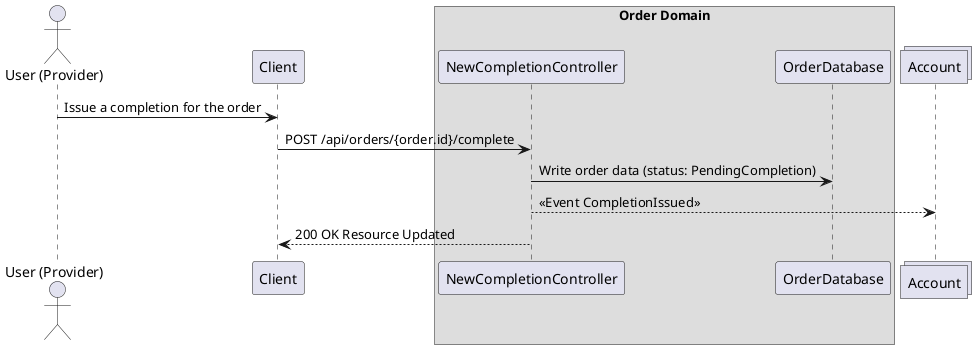 @startuml [Sequence] Issue Order

actor "User (Provider)" as User
participant Client as Client

box "Order Domain"
participant NewCompletionController
participant OrderDatabase
end box

collections Account as Account

User -> Client: Issue a completion for the order
Client -> NewCompletionController: POST /api/orders/{order.id}/complete
NewCompletionController -> OrderDatabase: Write order data (status: PendingCompletion)
NewCompletionController ---> Account: << Event CompletionIssued >>
NewCompletionController --> Client: 200 OK Resource Updated

@enduml
